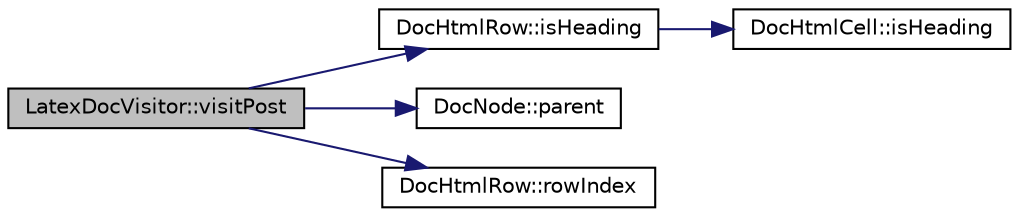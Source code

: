 digraph "LatexDocVisitor::visitPost"
{
 // LATEX_PDF_SIZE
  edge [fontname="Helvetica",fontsize="10",labelfontname="Helvetica",labelfontsize="10"];
  node [fontname="Helvetica",fontsize="10",shape=record];
  rankdir="LR";
  Node1 [label="LatexDocVisitor::visitPost",height=0.2,width=0.4,color="black", fillcolor="grey75", style="filled", fontcolor="black",tooltip=" "];
  Node1 -> Node2 [color="midnightblue",fontsize="10",style="solid"];
  Node2 [label="DocHtmlRow::isHeading",height=0.2,width=0.4,color="black", fillcolor="white", style="filled",URL="$classDocHtmlRow.html#ac231c8ffe50ea474d33cacd7c3d14b77",tooltip=" "];
  Node2 -> Node3 [color="midnightblue",fontsize="10",style="solid"];
  Node3 [label="DocHtmlCell::isHeading",height=0.2,width=0.4,color="black", fillcolor="white", style="filled",URL="$classDocHtmlCell.html#ace62c55c933434c4f451847fede71851",tooltip=" "];
  Node1 -> Node4 [color="midnightblue",fontsize="10",style="solid"];
  Node4 [label="DocNode::parent",height=0.2,width=0.4,color="black", fillcolor="white", style="filled",URL="$classDocNode.html#a19c40a3c8e9e449616707f48e252b02e",tooltip=" "];
  Node1 -> Node5 [color="midnightblue",fontsize="10",style="solid"];
  Node5 [label="DocHtmlRow::rowIndex",height=0.2,width=0.4,color="black", fillcolor="white", style="filled",URL="$classDocHtmlRow.html#a552ba0ee9a48a77b458dc39136f1d260",tooltip=" "];
}

